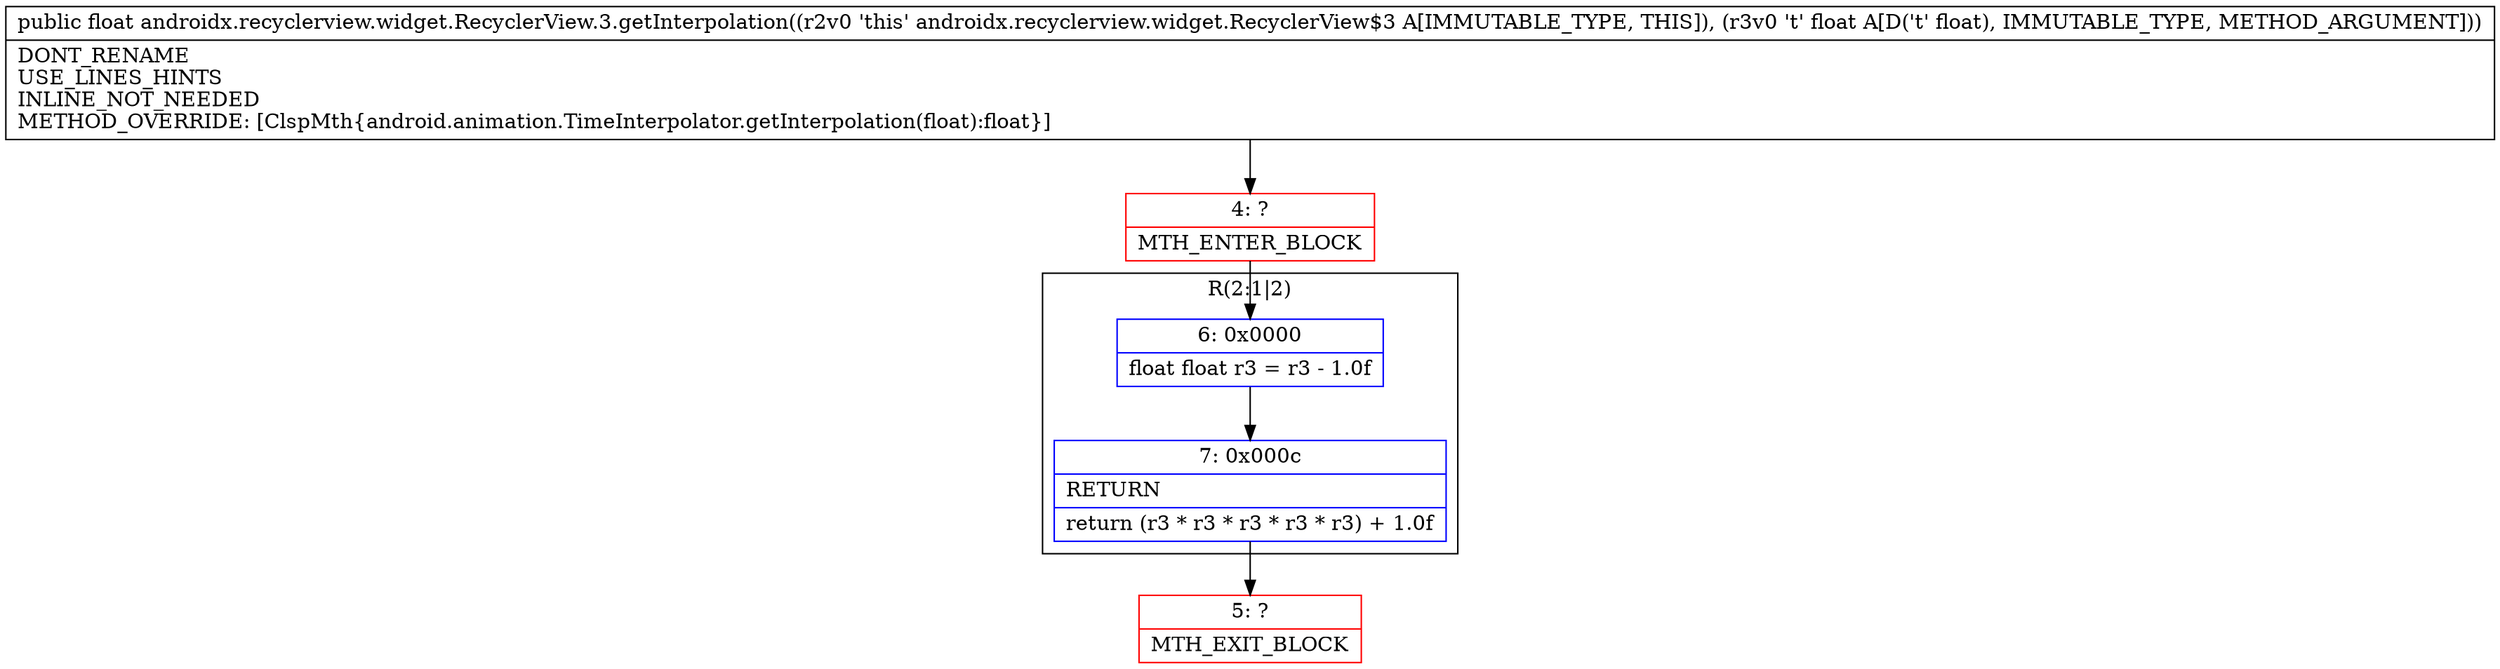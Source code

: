 digraph "CFG forandroidx.recyclerview.widget.RecyclerView.3.getInterpolation(F)F" {
subgraph cluster_Region_150785720 {
label = "R(2:1|2)";
node [shape=record,color=blue];
Node_6 [shape=record,label="{6\:\ 0x0000|float float r3 = r3 \- 1.0f\l}"];
Node_7 [shape=record,label="{7\:\ 0x000c|RETURN\l|return (r3 * r3 * r3 * r3 * r3) + 1.0f\l}"];
}
Node_4 [shape=record,color=red,label="{4\:\ ?|MTH_ENTER_BLOCK\l}"];
Node_5 [shape=record,color=red,label="{5\:\ ?|MTH_EXIT_BLOCK\l}"];
MethodNode[shape=record,label="{public float androidx.recyclerview.widget.RecyclerView.3.getInterpolation((r2v0 'this' androidx.recyclerview.widget.RecyclerView$3 A[IMMUTABLE_TYPE, THIS]), (r3v0 't' float A[D('t' float), IMMUTABLE_TYPE, METHOD_ARGUMENT]))  | DONT_RENAME\lUSE_LINES_HINTS\lINLINE_NOT_NEEDED\lMETHOD_OVERRIDE: [ClspMth\{android.animation.TimeInterpolator.getInterpolation(float):float\}]\l}"];
MethodNode -> Node_4;Node_6 -> Node_7;
Node_7 -> Node_5;
Node_4 -> Node_6;
}


